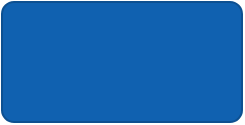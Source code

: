 <mxfile version="20.6.0" type="github"><diagram id="u1SoMVc_U18iUDhzr4iA" name="第 1 页"><mxGraphModel dx="1422" dy="804" grid="1" gridSize="10" guides="1" tooltips="1" connect="1" arrows="1" fold="1" page="1" pageScale="1" pageWidth="827" pageHeight="1169" math="0" shadow="0"><root><mxCell id="0"/><mxCell id="1" parent="0"/><mxCell id="6hEY05on5pbsUSRw9vCz-4" value="" style="whiteSpace=wrap;html=1;fillColor=#1061B0;strokeColor=#0D5091;fontColor=#ffffff;rounded=1;labelBackgroundColor=none;arcSize=10;" vertex="1" parent="1"><mxGeometry x="340" y="40" width="120" height="60" as="geometry"/></mxCell></root></mxGraphModel></diagram></mxfile>